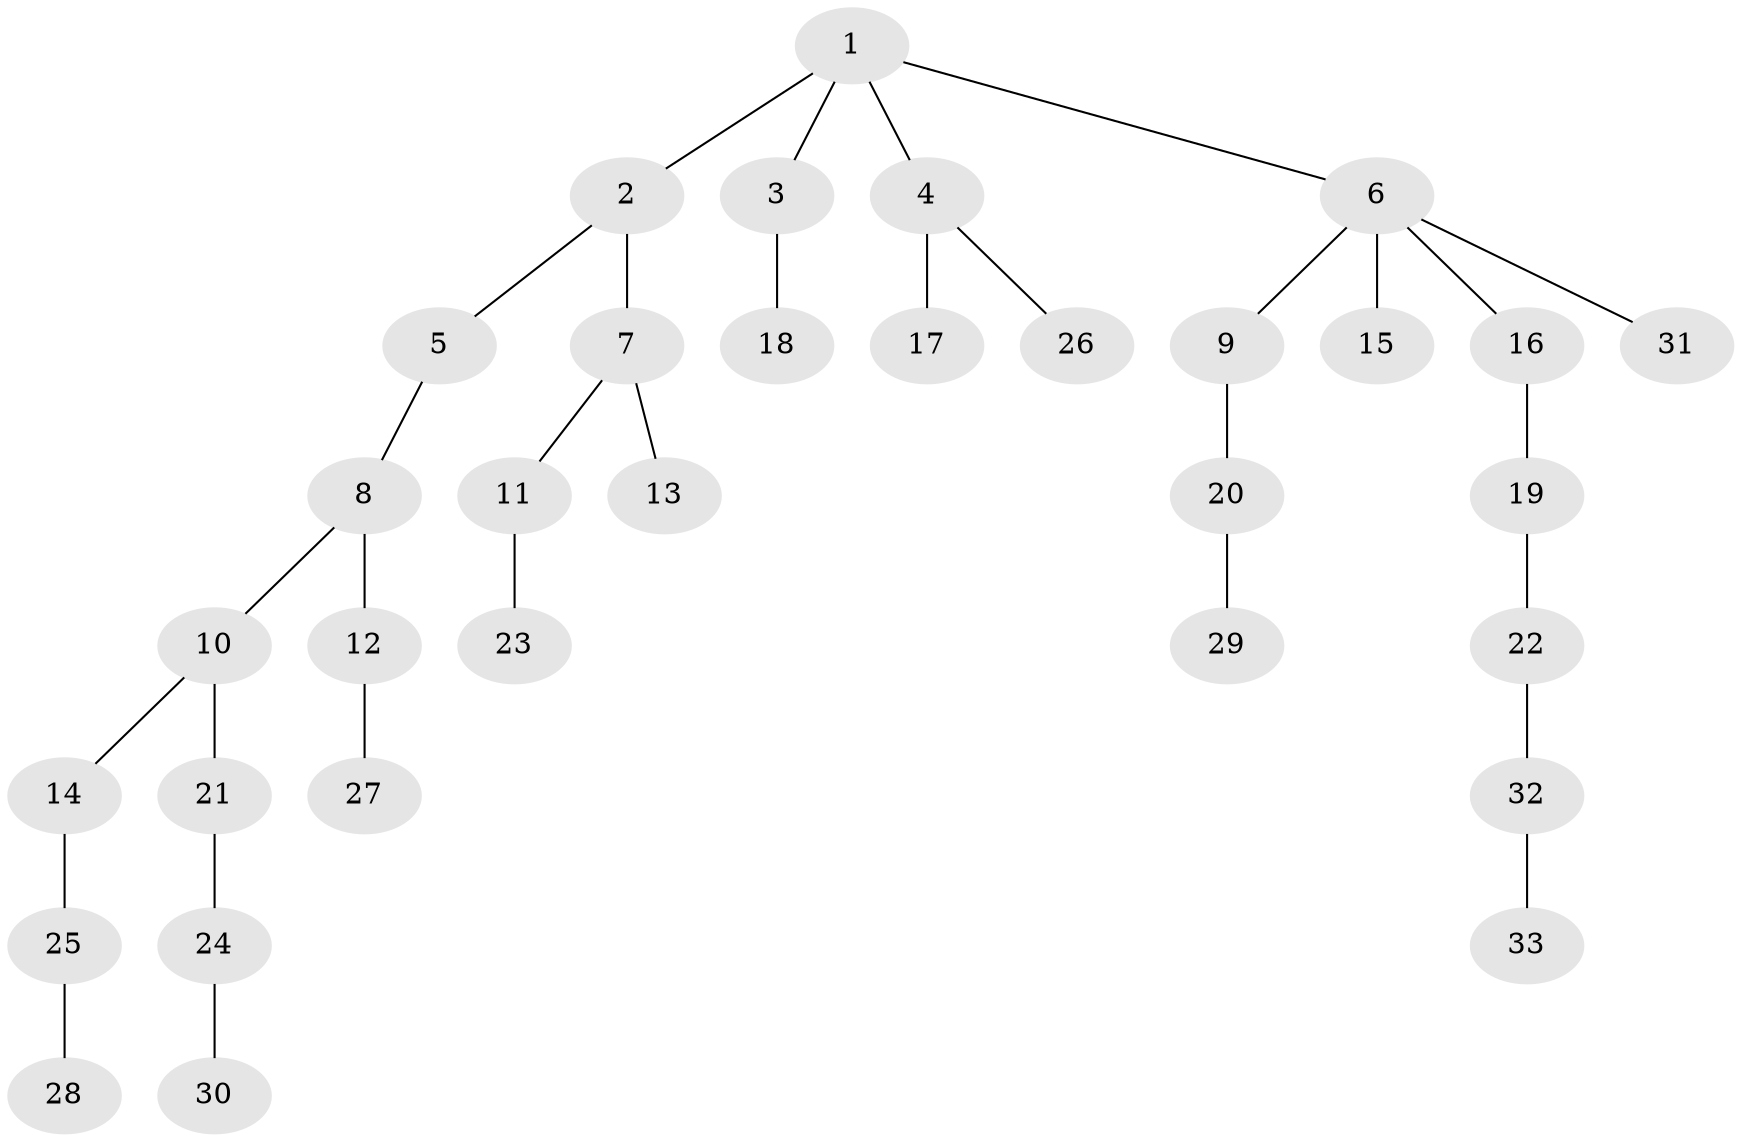 // original degree distribution, {6: 0.018518518518518517, 7: 0.018518518518518517, 4: 0.06481481481481481, 3: 0.16666666666666666, 2: 0.17592592592592593, 5: 0.018518518518518517, 1: 0.5370370370370371}
// Generated by graph-tools (version 1.1) at 2025/51/03/04/25 22:51:53]
// undirected, 33 vertices, 32 edges
graph export_dot {
  node [color=gray90,style=filled];
  1;
  2;
  3;
  4;
  5;
  6;
  7;
  8;
  9;
  10;
  11;
  12;
  13;
  14;
  15;
  16;
  17;
  18;
  19;
  20;
  21;
  22;
  23;
  24;
  25;
  26;
  27;
  28;
  29;
  30;
  31;
  32;
  33;
  1 -- 2 [weight=1.0];
  1 -- 3 [weight=1.0];
  1 -- 4 [weight=1.0];
  1 -- 6 [weight=1.0];
  2 -- 5 [weight=1.0];
  2 -- 7 [weight=1.0];
  3 -- 18 [weight=1.0];
  4 -- 17 [weight=1.0];
  4 -- 26 [weight=1.0];
  5 -- 8 [weight=1.0];
  6 -- 9 [weight=1.0];
  6 -- 15 [weight=1.0];
  6 -- 16 [weight=1.0];
  6 -- 31 [weight=1.0];
  7 -- 11 [weight=1.0];
  7 -- 13 [weight=2.0];
  8 -- 10 [weight=1.0];
  8 -- 12 [weight=1.0];
  9 -- 20 [weight=1.0];
  10 -- 14 [weight=1.0];
  10 -- 21 [weight=1.0];
  11 -- 23 [weight=4.0];
  12 -- 27 [weight=1.0];
  14 -- 25 [weight=1.0];
  16 -- 19 [weight=1.0];
  19 -- 22 [weight=1.0];
  20 -- 29 [weight=1.0];
  21 -- 24 [weight=1.0];
  22 -- 32 [weight=1.0];
  24 -- 30 [weight=2.0];
  25 -- 28 [weight=1.0];
  32 -- 33 [weight=1.0];
}
